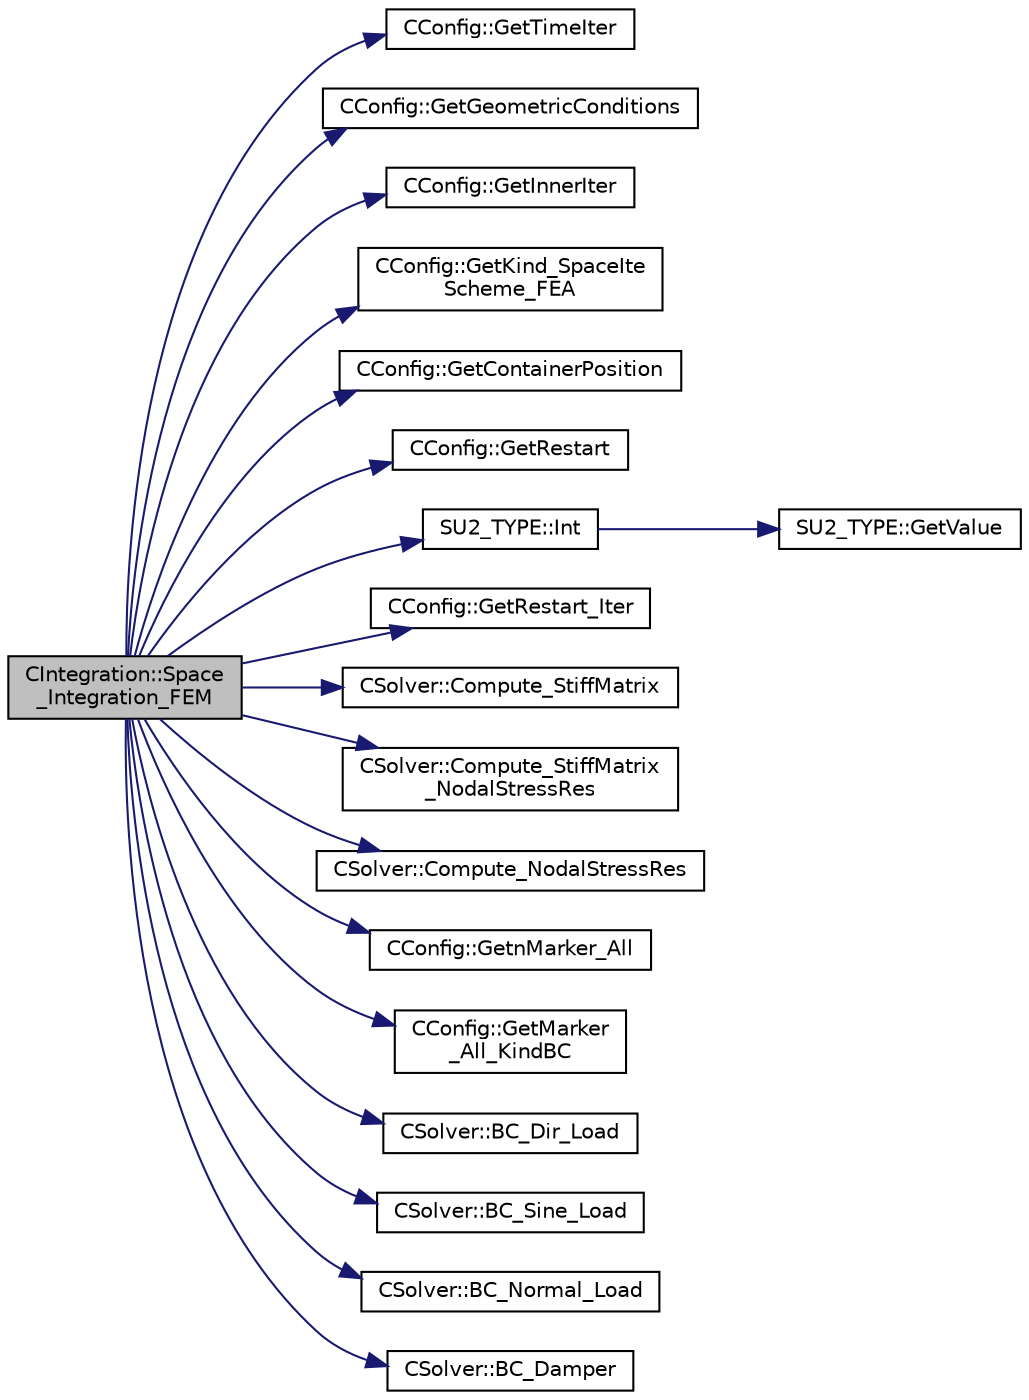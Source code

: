 digraph "CIntegration::Space_Integration_FEM"
{
  edge [fontname="Helvetica",fontsize="10",labelfontname="Helvetica",labelfontsize="10"];
  node [fontname="Helvetica",fontsize="10",shape=record];
  rankdir="LR";
  Node199 [label="CIntegration::Space\l_Integration_FEM",height=0.2,width=0.4,color="black", fillcolor="grey75", style="filled", fontcolor="black"];
  Node199 -> Node200 [color="midnightblue",fontsize="10",style="solid",fontname="Helvetica"];
  Node200 [label="CConfig::GetTimeIter",height=0.2,width=0.4,color="black", fillcolor="white", style="filled",URL="$class_c_config.html#aa659f28a1d71b0924944a9fb248e3d6e",tooltip="Get the current time iteration number. "];
  Node199 -> Node201 [color="midnightblue",fontsize="10",style="solid",fontname="Helvetica"];
  Node201 [label="CConfig::GetGeometricConditions",height=0.2,width=0.4,color="black", fillcolor="white", style="filled",URL="$class_c_config.html#ac036c2fe542984a827ea2f21b3b4d4a6",tooltip="Geometric conditions for the structural solver. "];
  Node199 -> Node202 [color="midnightblue",fontsize="10",style="solid",fontname="Helvetica"];
  Node202 [label="CConfig::GetInnerIter",height=0.2,width=0.4,color="black", fillcolor="white", style="filled",URL="$class_c_config.html#afb04e3794a1a3cef3c5897f31f2efd2d",tooltip="Get the current FSI iteration number. "];
  Node199 -> Node203 [color="midnightblue",fontsize="10",style="solid",fontname="Helvetica"];
  Node203 [label="CConfig::GetKind_SpaceIte\lScheme_FEA",height=0.2,width=0.4,color="black", fillcolor="white", style="filled",URL="$class_c_config.html#ad416c685a9f6e1c014487dd761dd8a9e",tooltip="Get the kind of integration scheme (explicit or implicit) for the flow equations. ..."];
  Node199 -> Node204 [color="midnightblue",fontsize="10",style="solid",fontname="Helvetica"];
  Node204 [label="CConfig::GetContainerPosition",height=0.2,width=0.4,color="black", fillcolor="white", style="filled",URL="$class_c_config.html#ad9a79bf229dcc3f99cf7c23d4cb16d06",tooltip="Provides the index of the solution in the container. "];
  Node199 -> Node205 [color="midnightblue",fontsize="10",style="solid",fontname="Helvetica"];
  Node205 [label="CConfig::GetRestart",height=0.2,width=0.4,color="black", fillcolor="white", style="filled",URL="$class_c_config.html#ae2c8a1c09ca98735256b4ed53642ada5",tooltip="Provides the restart information. "];
  Node199 -> Node206 [color="midnightblue",fontsize="10",style="solid",fontname="Helvetica"];
  Node206 [label="SU2_TYPE::Int",height=0.2,width=0.4,color="black", fillcolor="white", style="filled",URL="$namespace_s_u2___t_y_p_e.html#a6b48817766d8a6486caa2807a52f6bae",tooltip="Casts the primitive value to int (uses GetValue, already implemented for each type). "];
  Node206 -> Node207 [color="midnightblue",fontsize="10",style="solid",fontname="Helvetica"];
  Node207 [label="SU2_TYPE::GetValue",height=0.2,width=0.4,color="black", fillcolor="white", style="filled",URL="$namespace_s_u2___t_y_p_e.html#a0ed43473f5a450ce028d088427bf10cb",tooltip="Get the (primitive) value of the datatype (needs to be implemented for each new type). "];
  Node199 -> Node208 [color="midnightblue",fontsize="10",style="solid",fontname="Helvetica"];
  Node208 [label="CConfig::GetRestart_Iter",height=0.2,width=0.4,color="black", fillcolor="white", style="filled",URL="$class_c_config.html#adc13797fe94c17845a382dc34f706cfb",tooltip="Get the restart iteration. "];
  Node199 -> Node209 [color="midnightblue",fontsize="10",style="solid",fontname="Helvetica"];
  Node209 [label="CSolver::Compute_StiffMatrix",height=0.2,width=0.4,color="black", fillcolor="white", style="filled",URL="$class_c_solver.html#aad914dadda562692c5dd72e0b6d8de95",tooltip="A virtual member. "];
  Node199 -> Node210 [color="midnightblue",fontsize="10",style="solid",fontname="Helvetica"];
  Node210 [label="CSolver::Compute_StiffMatrix\l_NodalStressRes",height=0.2,width=0.4,color="black", fillcolor="white", style="filled",URL="$class_c_solver.html#ab8d1cd37f731b349dc6a1257e5ef439e",tooltip="A virtual member. "];
  Node199 -> Node211 [color="midnightblue",fontsize="10",style="solid",fontname="Helvetica"];
  Node211 [label="CSolver::Compute_NodalStressRes",height=0.2,width=0.4,color="black", fillcolor="white", style="filled",URL="$class_c_solver.html#ad8bbd45014783f28899cfdfd1efef6eb",tooltip="A virtual member. "];
  Node199 -> Node212 [color="midnightblue",fontsize="10",style="solid",fontname="Helvetica"];
  Node212 [label="CConfig::GetnMarker_All",height=0.2,width=0.4,color="black", fillcolor="white", style="filled",URL="$class_c_config.html#a300c4884edfc0c2acf395036439004f4",tooltip="Get the total number of boundary markers including send/receive domains. "];
  Node199 -> Node213 [color="midnightblue",fontsize="10",style="solid",fontname="Helvetica"];
  Node213 [label="CConfig::GetMarker\l_All_KindBC",height=0.2,width=0.4,color="black", fillcolor="white", style="filled",URL="$class_c_config.html#a57d43acc1457d2d27095ce006218862e",tooltip="Get the kind of boundary for each marker. "];
  Node199 -> Node214 [color="midnightblue",fontsize="10",style="solid",fontname="Helvetica"];
  Node214 [label="CSolver::BC_Dir_Load",height=0.2,width=0.4,color="black", fillcolor="white", style="filled",URL="$class_c_solver.html#a986c3faea5f7593dfb31d9bfa890cdd2",tooltip="A virtual member. "];
  Node199 -> Node215 [color="midnightblue",fontsize="10",style="solid",fontname="Helvetica"];
  Node215 [label="CSolver::BC_Sine_Load",height=0.2,width=0.4,color="black", fillcolor="white", style="filled",URL="$class_c_solver.html#a3a437c65df98635127164d1faf09ff04",tooltip="A virtual member. "];
  Node199 -> Node216 [color="midnightblue",fontsize="10",style="solid",fontname="Helvetica"];
  Node216 [label="CSolver::BC_Normal_Load",height=0.2,width=0.4,color="black", fillcolor="white", style="filled",URL="$class_c_solver.html#a32b0817e76c8fd5002d85805877678c2",tooltip="A virtual member. "];
  Node199 -> Node217 [color="midnightblue",fontsize="10",style="solid",fontname="Helvetica"];
  Node217 [label="CSolver::BC_Damper",height=0.2,width=0.4,color="black", fillcolor="white", style="filled",URL="$class_c_solver.html#ade8a2782fb350ed4bfb16f4004d7bdc9",tooltip="A virtual member. "];
}
